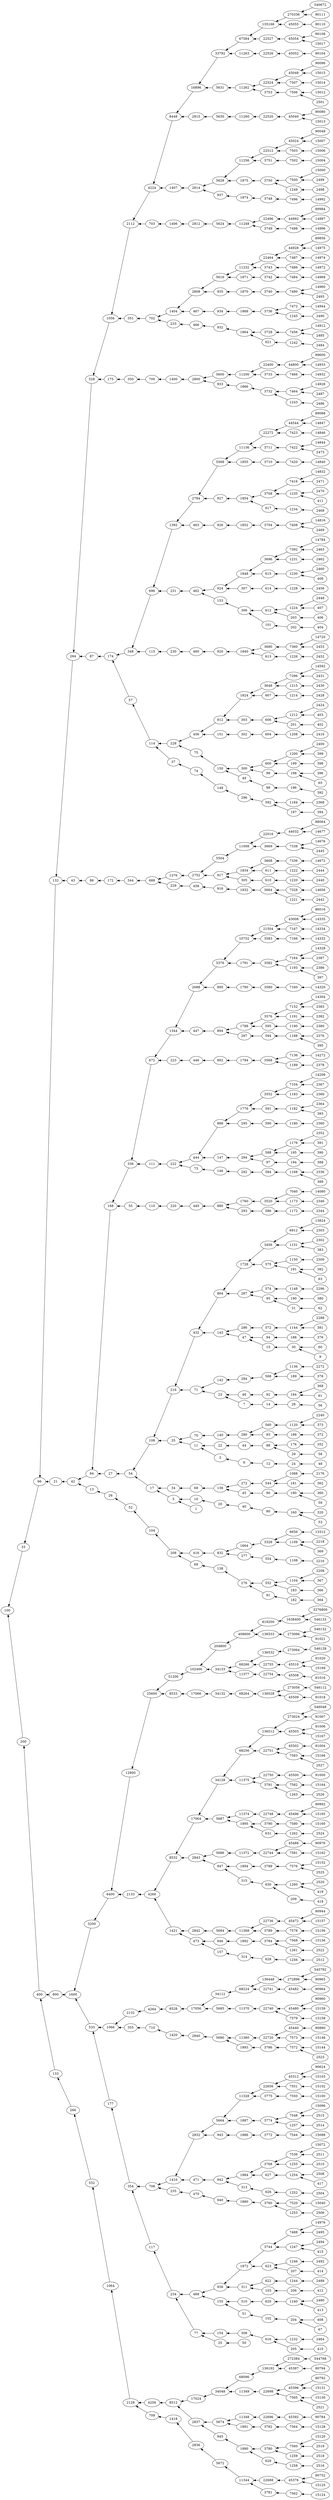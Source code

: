 digraph G {
  rankdir=RL
  ranksep=0.2
  nodesep=0.1
  page="8.5,11"
  pagedir=TL
  node [shape=oval]
  200 -> 100
  33 -> 100
  400 -> 200
  66 -> 33
  800 -> 400
  133 -> 400
  132 -> 66
  21 -> 66
  1600 -> 800
  266 -> 133
  264 -> 132
  43 -> 132
  42 -> 21
  3200 -> 1600
  533 -> 1600
  532 -> 266
  528 -> 264
  87 -> 264
  86 -> 43
  84 -> 42
  13 -> 42
  6400 -> 3200
  1066 -> 533
  177 -> 533
  1064 -> 532
  1056 -> 528
  175 -> 528
  174 -> 87
  172 -> 86
  168 -> 84
  27 -> 84
  26 -> 13
  12800 -> 6400
  2133 -> 6400
  2132 -> 1066
  355 -> 1066
  354 -> 177
  2128 -> 1064
  2112 -> 1056
  351 -> 1056
  350 -> 175
  348 -> 174
  57 -> 174
  344 -> 172
  336 -> 168
  55 -> 168
  54 -> 27
  52 -> 26
  25600 -> 12800
  4266 -> 2133
  4264 -> 2132
  710 -> 355
  708 -> 354
  117 -> 354
  4256 -> 2128
  709 -> 2128
  4224 -> 2112
  703 -> 2112
  702 -> 351
  700 -> 350
  696 -> 348
  115 -> 348
  114 -> 57
  688 -> 344
  672 -> 336
  111 -> 336
  110 -> 55
  108 -> 54
  17 -> 54
  104 -> 52
  51200 -> 25600
  8533 -> 25600
  8532 -> 4266
  1421 -> 4266
  8528 -> 4264
  1420 -> 710
  1416 -> 708
  235 -> 708
  234 -> 117
  8512 -> 4256
  1418 -> 709
  8448 -> 4224
  1407 -> 4224
  1406 -> 703
  1404 -> 702
  233 -> 702
  1400 -> 700
  1392 -> 696
  231 -> 696
  230 -> 115
  228 -> 114
  37 -> 114
  1376 -> 688
  229 -> 688
  1344 -> 672
  223 -> 672
  222 -> 111
  220 -> 110
  216 -> 108
  35 -> 108
  34 -> 17
  5 -> 17
  208 -> 104
  102400 -> 51200
  17066 -> 8533
  17064 -> 8532
  2843 -> 8532
  2842 -> 1421
  473 -> 1421
  17056 -> 8528
  2840 -> 1420
  2832 -> 1416
  471 -> 1416
  470 -> 235
  468 -> 234
  77 -> 234
  17024 -> 8512
  2837 -> 8512
  2836 -> 1418
  16896 -> 8448
  2815 -> 8448
  2814 -> 1407
  2812 -> 1406
  2808 -> 1404
  467 -> 1404
  466 -> 233
  2800 -> 1400
  2784 -> 1392
  463 -> 1392
  462 -> 231
  460 -> 230
  456 -> 228
  75 -> 228
  74 -> 37
  2752 -> 1376
  458 -> 229
  2688 -> 1344
  447 -> 1344
  446 -> 223
  444 -> 222
  73 -> 222
  440 -> 220
  432 -> 216
  71 -> 216
  70 -> 35
  11 -> 35
  68 -> 34
  10 -> 5
  1 -> 5
  416 -> 208
  69 -> 208
  204800 -> 102400
  34133 -> 102400
  34132 -> 17066
  34128 -> 17064
  5687 -> 17064
  5686 -> 2843
  947 -> 2843
  5684 -> 2842
  946 -> 473
  157 -> 473
  34112 -> 17056
  5685 -> 17056
  5680 -> 2840
  5664 -> 2832
  943 -> 2832
  942 -> 471
  940 -> 470
  936 -> 468
  155 -> 468
  154 -> 77
  25 -> 77
  34048 -> 17024
  5674 -> 2837
  945 -> 2837
  5672 -> 2836
  33792 -> 16896
  5631 -> 16896
  5630 -> 2815
  5628 -> 2814
  937 -> 2814
  5624 -> 2812
  5616 -> 2808
  935 -> 2808
  934 -> 467
  932 -> 466
  5600 -> 2800
  933 -> 2800
  5568 -> 2784
  927 -> 2784
  926 -> 463
  924 -> 462
  153 -> 462
  920 -> 460
  912 -> 456
  151 -> 456
  150 -> 75
  148 -> 74
  5504 -> 2752
  917 -> 2752
  916 -> 458
  5376 -> 2688
  895 -> 2688
  894 -> 447
  892 -> 446
  888 -> 444
  147 -> 444
  146 -> 73
  880 -> 440
  864 -> 432
  143 -> 432
  142 -> 71
  23 -> 71
  140 -> 70
  22 -> 11
  3 -> 11
  136 -> 68
  20 -> 10
  832 -> 416
  138 -> 69
  409600 -> 204800
  68266 -> 34133
  11377 -> 34133
  68264 -> 34132
  68256 -> 34128
  11375 -> 34128
  11374 -> 5687
  1895 -> 5687
  11372 -> 5686
  1894 -> 947
  315 -> 947
  11368 -> 5684
  1892 -> 946
  314 -> 157
  68224 -> 34112
  11370 -> 5685
  11360 -> 5680
  1893 -> 5680
  11328 -> 5664
  1887 -> 5664
  1886 -> 943
  1884 -> 942
  313 -> 942
  1880 -> 940
  1872 -> 936
  311 -> 936
  310 -> 155
  51 -> 155
  308 -> 154
  50 -> 25
  68096 -> 34048
  11349 -> 34048
  11348 -> 5674
  1891 -> 5674
  1890 -> 945
  11344 -> 5672
  67584 -> 33792
  11263 -> 33792
  11262 -> 5631
  11260 -> 5630
  11256 -> 5628
  1875 -> 5628
  1874 -> 937
  11248 -> 5624
  11232 -> 5616
  1871 -> 5616
  1870 -> 935
  1868 -> 934
  1864 -> 932
  11200 -> 5600
  1866 -> 933
  11136 -> 5568
  1855 -> 5568
  1854 -> 927
  1852 -> 926
  1848 -> 924
  307 -> 924
  306 -> 153
  1840 -> 920
  1824 -> 912
  303 -> 912
  302 -> 151
  300 -> 150
  49 -> 150
  296 -> 148
  11008 -> 5504
  1834 -> 917
  305 -> 917
  1832 -> 916
  10752 -> 5376
  1791 -> 5376
  1790 -> 895
  1788 -> 894
  297 -> 894
  1784 -> 892
  1776 -> 888
  295 -> 888
  294 -> 147
  292 -> 146
  1760 -> 880
  293 -> 880
  1728 -> 864
  287 -> 864
  286 -> 143
  47 -> 143
  284 -> 142
  46 -> 23
  7 -> 23
  280 -> 140
  44 -> 22
  6 -> 3
  272 -> 136
  45 -> 136
  40 -> 20
  1664 -> 832
  277 -> 832
  276 -> 138
  819200 -> 409600
  136533 -> 409600
  136532 -> 68266
  22755 -> 68266
  22754 -> 11377
  136528 -> 68264
  136512 -> 68256
  22751 -> 68256
  22750 -> 11375
  3791 -> 11375
  22748 -> 11374
  3790 -> 1895
  631 -> 1895
  22744 -> 11372
  3788 -> 1894
  630 -> 315
  22736 -> 11368
  3789 -> 11368
  3784 -> 1892
  628 -> 314
  136448 -> 68224
  22741 -> 68224
  22740 -> 11370
  22720 -> 11360
  3786 -> 1893
  22656 -> 11328
  3775 -> 11328
  3774 -> 1887
  3772 -> 1886
  3768 -> 1884
  627 -> 1884
  626 -> 313
  3760 -> 1880
  3744 -> 1872
  623 -> 1872
  622 -> 311
  103 -> 311
  620 -> 310
  102 -> 51
  616 -> 308
  136192 -> 68096
  22698 -> 11349
  22696 -> 11348
  3782 -> 1891
  3780 -> 1890
  629 -> 1890
  22688 -> 11344
  3781 -> 11344
  135168 -> 67584
  22527 -> 67584
  22526 -> 11263
  22524 -> 11262
  3753 -> 11262
  22520 -> 11260
  22512 -> 11256
  3751 -> 11256
  3750 -> 1875
  3748 -> 1874
  22496 -> 11248
  3749 -> 11248
  22464 -> 11232
  3743 -> 11232
  3742 -> 1871
  3740 -> 1870
  3736 -> 1868
  3728 -> 1864
  621 -> 1864
  22400 -> 11200
  3733 -> 11200
  3732 -> 1866
  22272 -> 11136
  3711 -> 11136
  3710 -> 1855
  3708 -> 1854
  617 -> 1854
  3704 -> 1852
  3696 -> 1848
  615 -> 1848
  614 -> 307
  612 -> 306
  101 -> 306
  3680 -> 1840
  613 -> 1840
  3648 -> 1824
  607 -> 1824
  606 -> 303
  604 -> 302
  600 -> 300
  99 -> 300
  98 -> 49
  592 -> 296
  22016 -> 11008
  3669 -> 11008
  3668 -> 1834
  611 -> 1834
  610 -> 305
  3664 -> 1832
  21504 -> 10752
  3583 -> 10752
  3582 -> 1791
  3580 -> 1790
  3576 -> 1788
  595 -> 1788
  594 -> 297
  3568 -> 1784
  3552 -> 1776
  591 -> 1776
  590 -> 295
  588 -> 294
  97 -> 294
  584 -> 292
  3520 -> 1760
  586 -> 293
  3456 -> 1728
  575 -> 1728
  574 -> 287
  95 -> 287
  572 -> 286
  94 -> 47
  15 -> 47
  568 -> 284
  92 -> 46
  14 -> 7
  560 -> 280
  93 -> 280
  88 -> 44
  12 -> 6
  544 -> 272
  90 -> 45
  80 -> 40
  3328 -> 1664
  554 -> 277
  552 -> 276
  91 -> 276
  1638400 -> 819200
  273066 -> 136533
  273064 -> 136532
  45510 -> 22755
  45508 -> 22754
  273056 -> 136528
  45509 -> 136528
  273024 -> 136512
  45503 -> 136512
  45502 -> 22751
  7583 -> 22751
  45500 -> 22750
  7582 -> 3791
  1263 -> 3791
  45496 -> 22748
  7580 -> 3790
  1262 -> 631
  45488 -> 22744
  7581 -> 22744
  7576 -> 3788
  1260 -> 630
  209 -> 630
  45472 -> 22736
  7578 -> 3789
  7568 -> 3784
  1261 -> 3784
  1256 -> 628
  272896 -> 136448
  45482 -> 22741
  45480 -> 22740
  7579 -> 22740
  45440 -> 22720
  7573 -> 22720
  7572 -> 3786
  45312 -> 22656
  7551 -> 22656
  7550 -> 3775
  7548 -> 3774
  1257 -> 3774
  7544 -> 3772
  7536 -> 3768
  1255 -> 3768
  1254 -> 627
  1252 -> 626
  7520 -> 3760
  1253 -> 3760
  7488 -> 3744
  1247 -> 3744
  1246 -> 623
  207 -> 623
  1244 -> 622
  206 -> 103
  1240 -> 620
  204 -> 102
  1232 -> 616
  205 -> 616
  272384 -> 136192
  45397 -> 136192
  45396 -> 22698
  7565 -> 22698
  45392 -> 22696
  7564 -> 3782
  7560 -> 3780
  1259 -> 3780
  1258 -> 629
  45376 -> 22688
  7562 -> 3781
  270336 -> 135168
  45055 -> 135168
  45054 -> 22527
  45052 -> 22526
  45048 -> 22524
  7507 -> 22524
  7506 -> 3753
  45040 -> 22520
  45024 -> 22512
  7503 -> 22512
  7502 -> 3751
  7500 -> 3750
  1249 -> 3750
  7496 -> 3748
  44992 -> 22496
  7498 -> 3749
  44928 -> 22464
  7487 -> 22464
  7486 -> 3743
  7484 -> 3742
  7480 -> 3740
  7472 -> 3736
  1245 -> 3736
  7456 -> 3728
  1242 -> 621
  44800 -> 22400
  7466 -> 3733
  7464 -> 3732
  1243 -> 3732
  44544 -> 22272
  7423 -> 22272
  7422 -> 3711
  7420 -> 3710
  7416 -> 3708
  1235 -> 3708
  1234 -> 617
  7408 -> 3704
  7392 -> 3696
  1231 -> 3696
  1230 -> 615
  1228 -> 614
  1224 -> 612
  203 -> 612
  202 -> 101
  7360 -> 3680
  1226 -> 613
  7296 -> 3648
  1215 -> 3648
  1214 -> 607
  1212 -> 606
  201 -> 606
  1208 -> 604
  1200 -> 600
  199 -> 600
  198 -> 99
  196 -> 98
  1184 -> 592
  197 -> 592
  44032 -> 22016
  7338 -> 3669
  7336 -> 3668
  1222 -> 611
  1220 -> 610
  7328 -> 3664
  1221 -> 3664
  43008 -> 21504
  7167 -> 21504
  7166 -> 3583
  7164 -> 3582
  1193 -> 3582
  7160 -> 3580
  7152 -> 3576
  1191 -> 3576
  1190 -> 595
  1188 -> 594
  7136 -> 3568
  1189 -> 3568
  7104 -> 3552
  1183 -> 3552
  1182 -> 591
  1180 -> 590
  1176 -> 588
  195 -> 588
  194 -> 97
  1168 -> 584
  7040 -> 3520
  1173 -> 3520
  1172 -> 586
  6912 -> 3456
  1151 -> 3456
  1150 -> 575
  191 -> 575
  1148 -> 574
  190 -> 95
  31 -> 95
  1144 -> 572
  188 -> 94
  30 -> 15
  1136 -> 568
  189 -> 568
  184 -> 92
  28 -> 14
  1120 -> 560
  186 -> 93
  176 -> 88
  29 -> 88
  24 -> 12
  1088 -> 544
  181 -> 544
  180 -> 90
  160 -> 80
  6656 -> 3328
  1109 -> 3328
  1108 -> 554
  1104 -> 552
  183 -> 552
  182 -> 91
  3276800 -> 1638400
  546133 -> 1638400
  546132 -> 273066
  91021 -> 273066
  546128 -> 273064
  91020 -> 45510
  15169 -> 45510
  91016 -> 45508
  546112 -> 273056
  91018 -> 45509
  546048 -> 273024
  91007 -> 273024
  91006 -> 45503
  15167 -> 45503
  91004 -> 45502
  15166 -> 7583
  2527 -> 7583
  91000 -> 45500
  15164 -> 7582
  2526 -> 1263
  90992 -> 45496
  15165 -> 45496
  15160 -> 7580
  2524 -> 1262
  90976 -> 45488
  15162 -> 7581
  15152 -> 7576
  2525 -> 7576
  2520 -> 1260
  419 -> 1260
  418 -> 209
  90944 -> 45472
  15157 -> 45472
  15156 -> 7578
  15136 -> 7568
  2522 -> 1261
  2512 -> 1256
  545792 -> 272896
  90965 -> 272896
  90964 -> 45482
  90960 -> 45480
  15159 -> 45480
  15158 -> 7579
  90880 -> 45440
  15146 -> 7573
  15144 -> 7572
  2523 -> 7572
  90624 -> 45312
  15103 -> 45312
  15102 -> 7551
  15100 -> 7550
  15096 -> 7548
  2515 -> 7548
  2514 -> 1257
  15088 -> 7544
  15072 -> 7536
  2511 -> 7536
  2510 -> 1255
  2508 -> 1254
  417 -> 1254
  2504 -> 1252
  15040 -> 7520
  2506 -> 1253
  14976 -> 7488
  2495 -> 7488
  2494 -> 1247
  415 -> 1247
  2492 -> 1246
  414 -> 207
  2488 -> 1244
  412 -> 206
  2480 -> 1240
  413 -> 1240
  408 -> 204
  67 -> 204
  2464 -> 1232
  410 -> 205
  544768 -> 272384
  90794 -> 45397
  90792 -> 45396
  15131 -> 45396
  15130 -> 7565
  2521 -> 7565
  90784 -> 45392
  15128 -> 7564
  15120 -> 7560
  2519 -> 7560
  2518 -> 1259
  2516 -> 1258
  90752 -> 45376
  15125 -> 45376
  15124 -> 7562
  540672 -> 270336
  90111 -> 270336
  90110 -> 45055
  90108 -> 45054
  15017 -> 45054
  90104 -> 45052
  90096 -> 45048
  15015 -> 45048
  15014 -> 7507
  15012 -> 7506
  2501 -> 7506
  90080 -> 45040
  15013 -> 45040
  90048 -> 45024
  15007 -> 45024
  15006 -> 7503
  15004 -> 7502
  15000 -> 7500
  2499 -> 7500
  2498 -> 1249
  14992 -> 7496
  89984 -> 44992
  14997 -> 44992
  14996 -> 7498
  89856 -> 44928
  14975 -> 44928
  14974 -> 7487
  14972 -> 7486
  14968 -> 7484
  14960 -> 7480
  2493 -> 7480
  14944 -> 7472
  2490 -> 1245
  14912 -> 7456
  2485 -> 7456
  2484 -> 1242
  89600 -> 44800
  14933 -> 44800
  14932 -> 7466
  14928 -> 7464
  2487 -> 7464
  2486 -> 1243
  89088 -> 44544
  14847 -> 44544
  14846 -> 7423
  14844 -> 7422
  2473 -> 7422
  14840 -> 7420
  14832 -> 7416
  2471 -> 7416
  2470 -> 1235
  411 -> 1235
  2468 -> 1234
  14816 -> 7408
  2469 -> 7408
  14784 -> 7392
  2463 -> 7392
  2462 -> 1231
  2460 -> 1230
  409 -> 1230
  2456 -> 1228
  2448 -> 1224
  407 -> 1224
  406 -> 203
  404 -> 202
  14720 -> 7360
  2453 -> 7360
  2452 -> 1226
  14592 -> 7296
  2431 -> 7296
  2430 -> 1215
  2428 -> 1214
  2424 -> 1212
  403 -> 1212
  402 -> 201
  2416 -> 1208
  2400 -> 1200
  399 -> 1200
  398 -> 199
  396 -> 198
  65 -> 198
  392 -> 196
  2368 -> 1184
  394 -> 197
  88064 -> 44032
  14677 -> 44032
  14676 -> 7338
  2445 -> 7338
  14672 -> 7336
  2444 -> 1222
  2440 -> 1220
  14656 -> 7328
  2442 -> 1221
  86016 -> 43008
  14335 -> 43008
  14334 -> 7167
  14332 -> 7166
  14328 -> 7164
  2387 -> 7164
  2386 -> 1193
  397 -> 1193
  14320 -> 7160
  14304 -> 7152
  2383 -> 7152
  2382 -> 1191
  2380 -> 1190
  2376 -> 1188
  395 -> 1188
  14272 -> 7136
  2378 -> 1189
  14208 -> 7104
  2367 -> 7104
  2366 -> 1183
  2364 -> 1182
  393 -> 1182
  2360 -> 1180
  2352 -> 1176
  391 -> 1176
  390 -> 195
  388 -> 194
  2336 -> 1168
  389 -> 1168
  14080 -> 7040
  2346 -> 1173
  2344 -> 1172
  13824 -> 6912
  2303 -> 6912
  2302 -> 1151
  383 -> 1151
  2300 -> 1150
  382 -> 191
  63 -> 191
  2296 -> 1148
  380 -> 190
  62 -> 31
  2288 -> 1144
  381 -> 1144
  376 -> 188
  60 -> 30
  9 -> 30
  2272 -> 1136
  378 -> 189
  368 -> 184
  61 -> 184
  56 -> 28
  2240 -> 1120
  373 -> 1120
  372 -> 186
  352 -> 176
  58 -> 29
  48 -> 24
  2176 -> 1088
  362 -> 181
  360 -> 180
  59 -> 180
  320 -> 160
  53 -> 160
  13312 -> 6656
  2218 -> 1109
  369 -> 1109
  2216 -> 1108
  2208 -> 1104
  367 -> 1104
  366 -> 183
  364 -> 182
}
